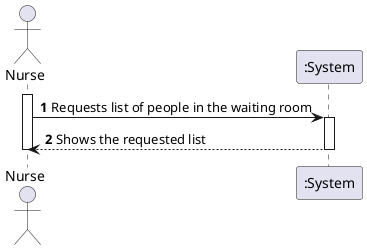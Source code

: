 @startuml
'https://plantuml.com/sequence-diagram

autonumber

actor "Nurse" as Nurse

activate Nurse
Nurse -> ":System" : Requests list of people in the waiting room
activate ":System"
":System" --> Nurse : Shows the requested list
deactivate ":System"





deactivate Nurse
@enduml